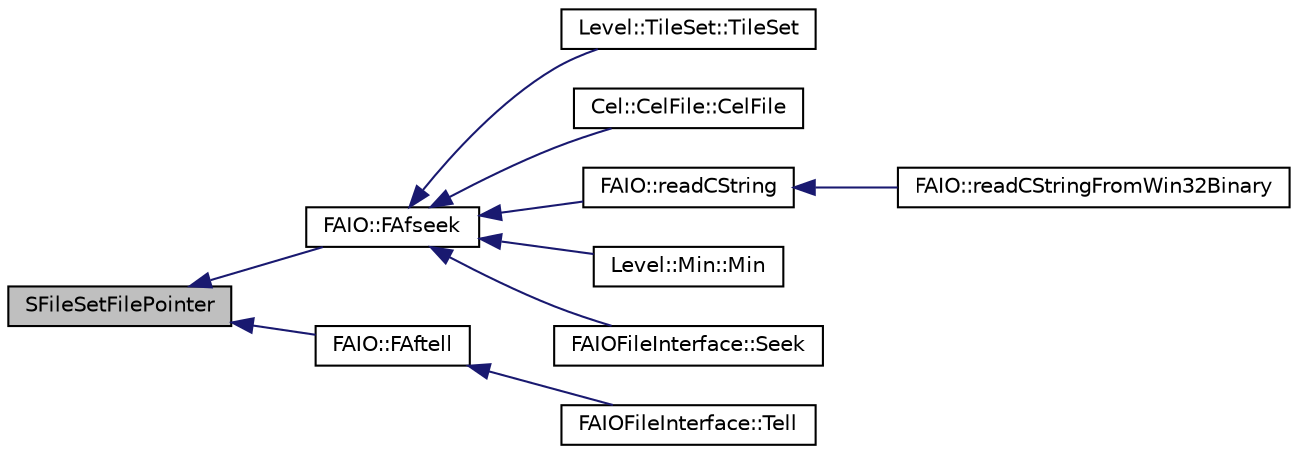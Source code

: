 digraph G
{
  edge [fontname="Helvetica",fontsize="10",labelfontname="Helvetica",labelfontsize="10"];
  node [fontname="Helvetica",fontsize="10",shape=record];
  rankdir="LR";
  Node1 [label="SFileSetFilePointer",height=0.2,width=0.4,color="black", fillcolor="grey75", style="filled" fontcolor="black"];
  Node1 -> Node2 [dir="back",color="midnightblue",fontsize="10",style="solid",fontname="Helvetica"];
  Node2 [label="FAIO::FAfseek",height=0.2,width=0.4,color="black", fillcolor="white", style="filled",URL="$namespace_f_a_i_o.html#a05f68571b79c469db77a26cc74fdc8a3"];
  Node2 -> Node3 [dir="back",color="midnightblue",fontsize="10",style="solid",fontname="Helvetica"];
  Node3 [label="Level::TileSet::TileSet",height=0.2,width=0.4,color="black", fillcolor="white", style="filled",URL="$class_level_1_1_tile_set.html#a25885e5e41f2220ddec063dd66615054"];
  Node2 -> Node4 [dir="back",color="midnightblue",fontsize="10",style="solid",fontname="Helvetica"];
  Node4 [label="Cel::CelFile::CelFile",height=0.2,width=0.4,color="black", fillcolor="white", style="filled",URL="$class_cel_1_1_cel_file.html#a7aa56b24ad6db831061b2b1f4faed266"];
  Node2 -> Node5 [dir="back",color="midnightblue",fontsize="10",style="solid",fontname="Helvetica"];
  Node5 [label="FAIO::readCString",height=0.2,width=0.4,color="black", fillcolor="white", style="filled",URL="$namespace_f_a_i_o.html#a812b04ac9c072550624f7f652aebd213"];
  Node5 -> Node6 [dir="back",color="midnightblue",fontsize="10",style="solid",fontname="Helvetica"];
  Node6 [label="FAIO::readCStringFromWin32Binary",height=0.2,width=0.4,color="black", fillcolor="white", style="filled",URL="$namespace_f_a_i_o.html#a8d65de399c241036f7d220dd3fcf8c5d"];
  Node2 -> Node7 [dir="back",color="midnightblue",fontsize="10",style="solid",fontname="Helvetica"];
  Node7 [label="Level::Min::Min",height=0.2,width=0.4,color="black", fillcolor="white", style="filled",URL="$class_level_1_1_min.html#ab29c456876f2cc69a0247e419fa17337"];
  Node2 -> Node8 [dir="back",color="midnightblue",fontsize="10",style="solid",fontname="Helvetica"];
  Node8 [label="FAIOFileInterface::Seek",height=0.2,width=0.4,color="black", fillcolor="white", style="filled",URL="$class_f_a_i_o_file_interface.html#a296920878fdde9a655191137f4ef410c",tooltip="Seeks to a point in a previously opened file."];
  Node1 -> Node9 [dir="back",color="midnightblue",fontsize="10",style="solid",fontname="Helvetica"];
  Node9 [label="FAIO::FAftell",height=0.2,width=0.4,color="black", fillcolor="white", style="filled",URL="$namespace_f_a_i_o.html#ac08b4b781701ddb250389584e532cfee"];
  Node9 -> Node10 [dir="back",color="midnightblue",fontsize="10",style="solid",fontname="Helvetica"];
  Node10 [label="FAIOFileInterface::Tell",height=0.2,width=0.4,color="black", fillcolor="white", style="filled",URL="$class_f_a_i_o_file_interface.html#a6f40abe000b3ba4870610a5e491cf512",tooltip="Returns the current position of the file pointer."];
}
